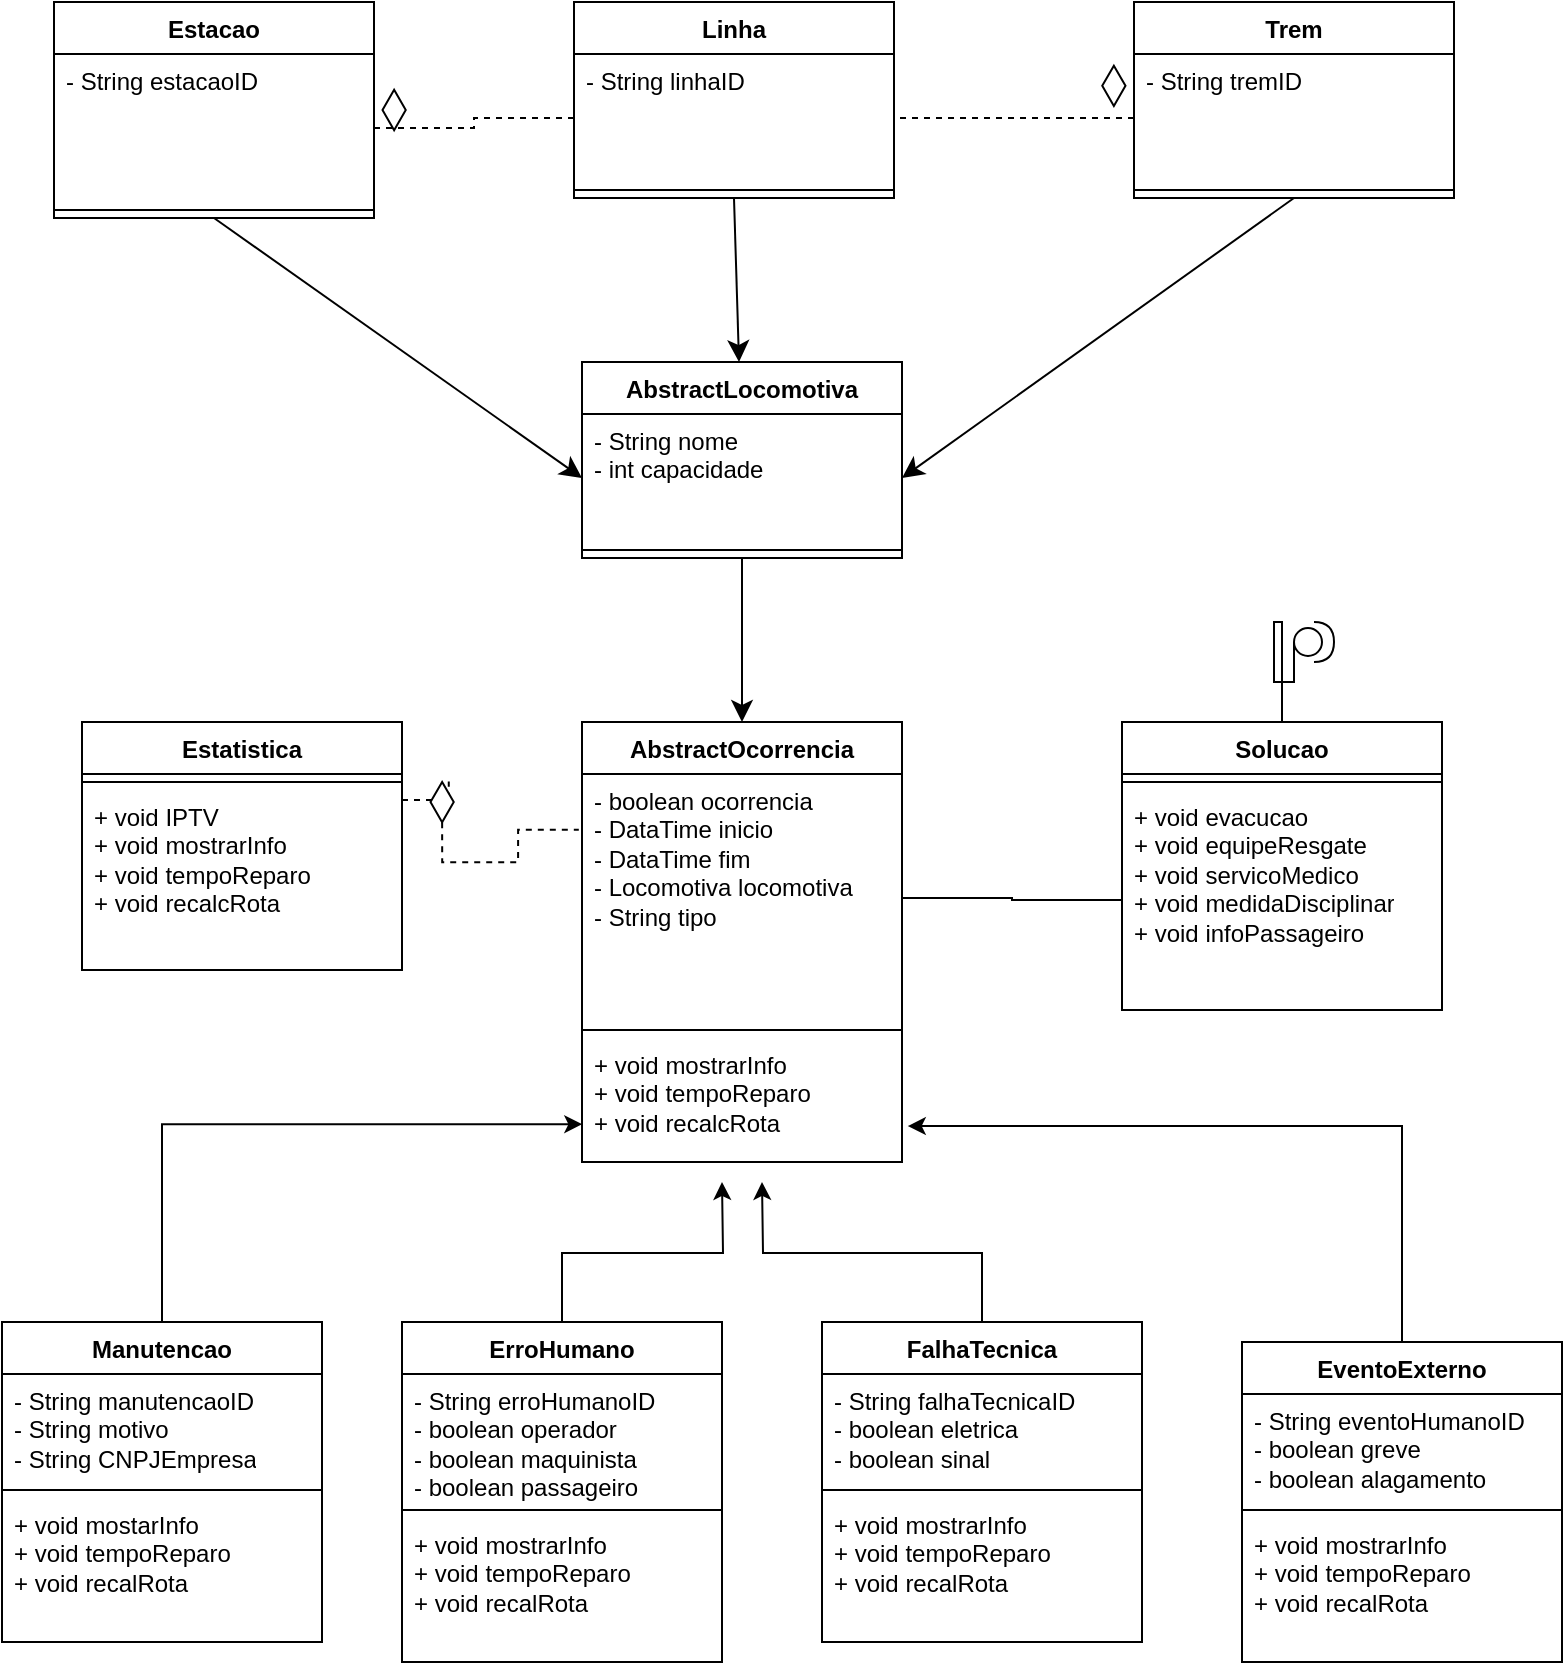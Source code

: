 <mxfile version="24.2.5" type="github">
  <diagram name="Página-1" id="eAesNLCMNbQy8Txhgp5Q">
    <mxGraphModel dx="435" dy="474" grid="1" gridSize="10" guides="1" tooltips="1" connect="1" arrows="1" fold="1" page="1" pageScale="1" pageWidth="827" pageHeight="1169" math="0" shadow="0">
      <root>
        <mxCell id="0" />
        <mxCell id="1" parent="0" />
        <mxCell id="2bt_y8pr-qyu6yAX_N6H-13" style="edgeStyle=none;curved=1;rounded=0;orthogonalLoop=1;jettySize=auto;html=1;exitX=0.5;exitY=1;exitDx=0;exitDy=0;entryX=0;entryY=0.5;entryDx=0;entryDy=0;fontSize=12;startSize=8;endSize=8;" edge="1" parent="1" source="ItMRLDCNhBZhx8yUrKy3-1" target="2bt_y8pr-qyu6yAX_N6H-10">
          <mxGeometry relative="1" as="geometry" />
        </mxCell>
        <mxCell id="ItMRLDCNhBZhx8yUrKy3-1" value="&lt;font style=&quot;vertical-align: inherit;&quot;&gt;&lt;font style=&quot;vertical-align: inherit;&quot;&gt;Estacao&lt;/font&gt;&lt;/font&gt;" style="swimlane;fontStyle=1;align=center;verticalAlign=top;childLayout=stackLayout;horizontal=1;startSize=26;horizontalStack=0;resizeParent=1;resizeParentMax=0;resizeLast=0;collapsible=1;marginBottom=0;whiteSpace=wrap;html=1;" parent="1" vertex="1">
          <mxGeometry x="50" y="150" width="160" height="108" as="geometry" />
        </mxCell>
        <mxCell id="ItMRLDCNhBZhx8yUrKy3-2" value="&lt;font style=&quot;vertical-align: inherit;&quot;&gt;&lt;font style=&quot;vertical-align: inherit;&quot;&gt;- String estacaoID&lt;/font&gt;&lt;/font&gt;" style="text;strokeColor=none;fillColor=none;align=left;verticalAlign=top;spacingLeft=4;spacingRight=4;overflow=hidden;rotatable=0;points=[[0,0.5],[1,0.5]];portConstraint=eastwest;whiteSpace=wrap;html=1;" parent="ItMRLDCNhBZhx8yUrKy3-1" vertex="1">
          <mxGeometry y="26" width="160" height="74" as="geometry" />
        </mxCell>
        <mxCell id="ItMRLDCNhBZhx8yUrKy3-3" value="" style="line;strokeWidth=1;fillColor=none;align=left;verticalAlign=middle;spacingTop=-1;spacingLeft=3;spacingRight=3;rotatable=0;labelPosition=right;points=[];portConstraint=eastwest;strokeColor=inherit;" parent="ItMRLDCNhBZhx8yUrKy3-1" vertex="1">
          <mxGeometry y="100" width="160" height="8" as="geometry" />
        </mxCell>
        <mxCell id="2bt_y8pr-qyu6yAX_N6H-14" style="edgeStyle=none;curved=1;rounded=0;orthogonalLoop=1;jettySize=auto;html=1;exitX=0.5;exitY=1;exitDx=0;exitDy=0;fontSize=12;startSize=8;endSize=8;" edge="1" parent="1" source="ItMRLDCNhBZhx8yUrKy3-5" target="2bt_y8pr-qyu6yAX_N6H-9">
          <mxGeometry relative="1" as="geometry" />
        </mxCell>
        <mxCell id="ItMRLDCNhBZhx8yUrKy3-5" value="&lt;font style=&quot;vertical-align: inherit;&quot;&gt;&lt;font style=&quot;vertical-align: inherit;&quot;&gt;Linha&lt;/font&gt;&lt;/font&gt;" style="swimlane;fontStyle=1;align=center;verticalAlign=top;childLayout=stackLayout;horizontal=1;startSize=26;horizontalStack=0;resizeParent=1;resizeParentMax=0;resizeLast=0;collapsible=1;marginBottom=0;whiteSpace=wrap;html=1;" parent="1" vertex="1">
          <mxGeometry x="310" y="150" width="160" height="98" as="geometry" />
        </mxCell>
        <mxCell id="ItMRLDCNhBZhx8yUrKy3-6" value="&lt;font style=&quot;vertical-align: inherit;&quot;&gt;&lt;font style=&quot;vertical-align: inherit;&quot;&gt;- String linhaID&lt;/font&gt;&lt;/font&gt;&lt;div&gt;&lt;br&gt;&lt;/div&gt;" style="text;strokeColor=none;fillColor=none;align=left;verticalAlign=top;spacingLeft=4;spacingRight=4;overflow=hidden;rotatable=0;points=[[0,0.5],[1,0.5]];portConstraint=eastwest;whiteSpace=wrap;html=1;" parent="ItMRLDCNhBZhx8yUrKy3-5" vertex="1">
          <mxGeometry y="26" width="160" height="64" as="geometry" />
        </mxCell>
        <mxCell id="ItMRLDCNhBZhx8yUrKy3-7" value="" style="line;strokeWidth=1;fillColor=none;align=left;verticalAlign=middle;spacingTop=-1;spacingLeft=3;spacingRight=3;rotatable=0;labelPosition=right;points=[];portConstraint=eastwest;strokeColor=inherit;" parent="ItMRLDCNhBZhx8yUrKy3-5" vertex="1">
          <mxGeometry y="90" width="160" height="8" as="geometry" />
        </mxCell>
        <mxCell id="2bt_y8pr-qyu6yAX_N6H-15" style="edgeStyle=none;curved=1;rounded=0;orthogonalLoop=1;jettySize=auto;html=1;exitX=0.5;exitY=1;exitDx=0;exitDy=0;entryX=1;entryY=0.5;entryDx=0;entryDy=0;fontSize=12;startSize=8;endSize=8;" edge="1" parent="1" source="ItMRLDCNhBZhx8yUrKy3-9" target="2bt_y8pr-qyu6yAX_N6H-10">
          <mxGeometry relative="1" as="geometry" />
        </mxCell>
        <mxCell id="ItMRLDCNhBZhx8yUrKy3-9" value="&lt;font style=&quot;vertical-align: inherit;&quot;&gt;&lt;font style=&quot;vertical-align: inherit;&quot;&gt;Trem&lt;/font&gt;&lt;/font&gt;" style="swimlane;fontStyle=1;align=center;verticalAlign=top;childLayout=stackLayout;horizontal=1;startSize=26;horizontalStack=0;resizeParent=1;resizeParentMax=0;resizeLast=0;collapsible=1;marginBottom=0;whiteSpace=wrap;html=1;" parent="1" vertex="1">
          <mxGeometry x="590" y="150" width="160" height="98" as="geometry" />
        </mxCell>
        <mxCell id="ItMRLDCNhBZhx8yUrKy3-10" value="&lt;font style=&quot;vertical-align: inherit;&quot;&gt;&lt;font style=&quot;vertical-align: inherit;&quot;&gt;- String tremID&lt;/font&gt;&lt;/font&gt;&lt;div&gt;&lt;br&gt;&lt;/div&gt;" style="text;strokeColor=none;fillColor=none;align=left;verticalAlign=top;spacingLeft=4;spacingRight=4;overflow=hidden;rotatable=0;points=[[0,0.5],[1,0.5]];portConstraint=eastwest;whiteSpace=wrap;html=1;" parent="ItMRLDCNhBZhx8yUrKy3-9" vertex="1">
          <mxGeometry y="26" width="160" height="64" as="geometry" />
        </mxCell>
        <mxCell id="ItMRLDCNhBZhx8yUrKy3-11" value="" style="line;strokeWidth=1;fillColor=none;align=left;verticalAlign=middle;spacingTop=-1;spacingLeft=3;spacingRight=3;rotatable=0;labelPosition=right;points=[];portConstraint=eastwest;strokeColor=inherit;" parent="ItMRLDCNhBZhx8yUrKy3-9" vertex="1">
          <mxGeometry y="90" width="160" height="8" as="geometry" />
        </mxCell>
        <mxCell id="ItMRLDCNhBZhx8yUrKy3-13" value="&lt;font style=&quot;vertical-align: inherit;&quot;&gt;&lt;font style=&quot;vertical-align: inherit;&quot;&gt;AbstractOcorrencia&lt;/font&gt;&lt;/font&gt;" style="swimlane;fontStyle=1;align=center;verticalAlign=top;childLayout=stackLayout;horizontal=1;startSize=26;horizontalStack=0;resizeParent=1;resizeParentMax=0;resizeLast=0;collapsible=1;marginBottom=0;whiteSpace=wrap;html=1;" parent="1" vertex="1">
          <mxGeometry x="314" y="510" width="160" height="220" as="geometry" />
        </mxCell>
        <mxCell id="ItMRLDCNhBZhx8yUrKy3-14" value="&lt;font style=&quot;vertical-align: inherit;&quot;&gt;&lt;font style=&quot;vertical-align: inherit;&quot;&gt;&lt;font style=&quot;vertical-align: inherit;&quot;&gt;&lt;font style=&quot;vertical-align: inherit;&quot;&gt;&lt;font style=&quot;vertical-align: inherit;&quot;&gt;&lt;font style=&quot;vertical-align: inherit;&quot;&gt;- boolean ocorrencia&amp;nbsp;&lt;/font&gt;&lt;/font&gt;&lt;/font&gt;&lt;/font&gt;&lt;/font&gt;&lt;/font&gt;&lt;div&gt;&lt;font style=&quot;vertical-align: inherit;&quot;&gt;&lt;font style=&quot;vertical-align: inherit;&quot;&gt;&lt;font style=&quot;vertical-align: inherit;&quot;&gt;&lt;font style=&quot;vertical-align: inherit;&quot;&gt;&lt;font style=&quot;vertical-align: inherit;&quot;&gt;&lt;font style=&quot;vertical-align: inherit;&quot;&gt;&lt;font style=&quot;vertical-align: inherit;&quot;&gt;&lt;font style=&quot;vertical-align: inherit;&quot;&gt;- DataTime inicio&amp;nbsp;&lt;/font&gt;&lt;/font&gt;&lt;/font&gt;&lt;/font&gt;&lt;/font&gt;&lt;/font&gt;&lt;/font&gt;&lt;/font&gt;&lt;/div&gt;&lt;div&gt;&lt;font style=&quot;vertical-align: inherit;&quot;&gt;&lt;font style=&quot;vertical-align: inherit;&quot;&gt;&lt;font style=&quot;vertical-align: inherit;&quot;&gt;&lt;font style=&quot;vertical-align: inherit;&quot;&gt;&lt;font style=&quot;vertical-align: inherit;&quot;&gt;&lt;font style=&quot;vertical-align: inherit;&quot;&gt;&lt;font style=&quot;vertical-align: inherit;&quot;&gt;&lt;font style=&quot;vertical-align: inherit;&quot;&gt;&lt;font style=&quot;vertical-align: inherit;&quot;&gt;&lt;font style=&quot;vertical-align: inherit;&quot;&gt;- DataTime fim&lt;/font&gt;&lt;/font&gt;&lt;/font&gt;&lt;/font&gt;&lt;/font&gt;&lt;/font&gt;&lt;/font&gt;&lt;/font&gt;&lt;/font&gt;&lt;/font&gt;&lt;/div&gt;&lt;div&gt;&lt;font style=&quot;vertical-align: inherit;&quot;&gt;&lt;font style=&quot;vertical-align: inherit;&quot;&gt;&lt;font style=&quot;vertical-align: inherit;&quot;&gt;&lt;font style=&quot;vertical-align: inherit;&quot;&gt;&lt;font style=&quot;vertical-align: inherit;&quot;&gt;&lt;font style=&quot;vertical-align: inherit;&quot;&gt;&lt;font style=&quot;vertical-align: inherit;&quot;&gt;&lt;font style=&quot;vertical-align: inherit;&quot;&gt;&lt;font style=&quot;vertical-align: inherit;&quot;&gt;&lt;font style=&quot;vertical-align: inherit;&quot;&gt;&lt;font style=&quot;vertical-align: inherit;&quot;&gt;&lt;font style=&quot;vertical-align: inherit;&quot;&gt;- Locomotiva locomotiva&lt;/font&gt;&lt;/font&gt;&lt;/font&gt;&lt;/font&gt;&lt;/font&gt;&lt;/font&gt;&lt;/font&gt;&lt;/font&gt;&lt;/font&gt;&lt;/font&gt;&lt;/font&gt;&lt;/font&gt;&lt;span style=&quot;background-color: initial;&quot;&gt;&amp;nbsp;&lt;/span&gt;&lt;/div&gt;&lt;div&gt;&lt;font style=&quot;vertical-align: inherit;&quot;&gt;&lt;font style=&quot;vertical-align: inherit;&quot;&gt;&lt;font style=&quot;vertical-align: inherit;&quot;&gt;&lt;font style=&quot;vertical-align: inherit;&quot;&gt;&lt;font style=&quot;vertical-align: inherit;&quot;&gt;&lt;font style=&quot;vertical-align: inherit;&quot;&gt;&lt;font style=&quot;vertical-align: inherit;&quot;&gt;&lt;font style=&quot;vertical-align: inherit;&quot;&gt;&lt;font style=&quot;vertical-align: inherit;&quot;&gt;&lt;font style=&quot;vertical-align: inherit;&quot;&gt;&lt;font style=&quot;vertical-align: inherit;&quot;&gt;&lt;font style=&quot;vertical-align: inherit;&quot;&gt;&lt;font style=&quot;vertical-align: inherit;&quot;&gt;&lt;font style=&quot;vertical-align: inherit;&quot;&gt;&lt;font style=&quot;vertical-align: inherit;&quot;&gt;&lt;font style=&quot;vertical-align: inherit;&quot;&gt;&lt;font style=&quot;vertical-align: inherit;&quot;&gt;&lt;font style=&quot;vertical-align: inherit;&quot;&gt;- String tipo&amp;nbsp;&lt;/font&gt;&lt;/font&gt;&lt;/font&gt;&lt;/font&gt;&lt;/font&gt;&lt;/font&gt;&lt;/font&gt;&lt;/font&gt;&lt;/font&gt;&lt;/font&gt;&lt;/font&gt;&lt;/font&gt;&lt;/font&gt;&lt;/font&gt;&lt;/font&gt;&lt;/font&gt;&lt;/font&gt;&lt;/font&gt;&lt;/div&gt;" style="text;strokeColor=none;fillColor=none;align=left;verticalAlign=top;spacingLeft=4;spacingRight=4;overflow=hidden;rotatable=0;points=[[0,0.5],[1,0.5]];portConstraint=eastwest;whiteSpace=wrap;html=1;" parent="ItMRLDCNhBZhx8yUrKy3-13" vertex="1">
          <mxGeometry y="26" width="160" height="124" as="geometry" />
        </mxCell>
        <mxCell id="ItMRLDCNhBZhx8yUrKy3-15" value="" style="line;strokeWidth=1;fillColor=none;align=left;verticalAlign=middle;spacingTop=-1;spacingLeft=3;spacingRight=3;rotatable=0;labelPosition=right;points=[];portConstraint=eastwest;strokeColor=inherit;" parent="ItMRLDCNhBZhx8yUrKy3-13" vertex="1">
          <mxGeometry y="150" width="160" height="8" as="geometry" />
        </mxCell>
        <mxCell id="ItMRLDCNhBZhx8yUrKy3-16" value="&lt;font style=&quot;vertical-align: inherit;&quot;&gt;&lt;font style=&quot;vertical-align: inherit;&quot;&gt;&lt;font style=&quot;vertical-align: inherit;&quot;&gt;&lt;font style=&quot;vertical-align: inherit;&quot;&gt;+ void mostrarInfo&lt;/font&gt;&lt;/font&gt;&lt;/font&gt;&lt;/font&gt;&lt;div&gt;&lt;font style=&quot;vertical-align: inherit;&quot;&gt;&lt;font style=&quot;vertical-align: inherit;&quot;&gt;&lt;font style=&quot;vertical-align: inherit;&quot;&gt;&lt;font style=&quot;vertical-align: inherit;&quot;&gt;&lt;font style=&quot;vertical-align: inherit;&quot;&gt;&lt;font style=&quot;vertical-align: inherit;&quot;&gt;+ void tempoReparo&lt;/font&gt;&lt;/font&gt;&lt;/font&gt;&lt;/font&gt;&lt;/font&gt;&lt;/font&gt;&lt;/div&gt;&lt;div&gt;&lt;font style=&quot;vertical-align: inherit;&quot;&gt;&lt;font style=&quot;vertical-align: inherit;&quot;&gt;&lt;font style=&quot;vertical-align: inherit;&quot;&gt;&lt;font style=&quot;vertical-align: inherit;&quot;&gt;&lt;font style=&quot;vertical-align: inherit;&quot;&gt;&lt;font style=&quot;vertical-align: inherit;&quot;&gt;&lt;font style=&quot;vertical-align: inherit;&quot;&gt;&lt;font style=&quot;vertical-align: inherit;&quot;&gt;+ void recalcRota&lt;/font&gt;&lt;/font&gt;&lt;/font&gt;&lt;/font&gt;&lt;/font&gt;&lt;/font&gt;&lt;/font&gt;&lt;/font&gt;&lt;/div&gt;" style="text;strokeColor=none;fillColor=none;align=left;verticalAlign=top;spacingLeft=4;spacingRight=4;overflow=hidden;rotatable=0;points=[[0,0.5],[1,0.5]];portConstraint=eastwest;whiteSpace=wrap;html=1;" parent="ItMRLDCNhBZhx8yUrKy3-13" vertex="1">
          <mxGeometry y="158" width="160" height="62" as="geometry" />
        </mxCell>
        <mxCell id="ItMRLDCNhBZhx8yUrKy3-18" value="&lt;font style=&quot;vertical-align: inherit;&quot;&gt;&lt;font style=&quot;vertical-align: inherit;&quot;&gt;Manutencao&lt;/font&gt;&lt;/font&gt;" style="swimlane;fontStyle=1;align=center;verticalAlign=top;childLayout=stackLayout;horizontal=1;startSize=26;horizontalStack=0;resizeParent=1;resizeParentMax=0;resizeLast=0;collapsible=1;marginBottom=0;whiteSpace=wrap;html=1;" parent="1" vertex="1">
          <mxGeometry x="24" y="810" width="160" height="160" as="geometry" />
        </mxCell>
        <mxCell id="ItMRLDCNhBZhx8yUrKy3-19" value="&lt;font style=&quot;vertical-align: inherit;&quot;&gt;&lt;font style=&quot;vertical-align: inherit;&quot;&gt;- String manutencaoID&lt;/font&gt;&lt;/font&gt;&lt;div&gt;&lt;font style=&quot;vertical-align: inherit;&quot;&gt;&lt;font style=&quot;vertical-align: inherit;&quot;&gt;- String motivo&lt;/font&gt;&lt;/font&gt;&lt;div&gt;&lt;font style=&quot;vertical-align: inherit;&quot;&gt;&lt;font style=&quot;vertical-align: inherit;&quot;&gt;&lt;font style=&quot;vertical-align: inherit;&quot;&gt;&lt;font style=&quot;vertical-align: inherit;&quot;&gt;- String CNPJEmpresa&lt;/font&gt;&lt;/font&gt;&lt;/font&gt;&lt;/font&gt;&lt;/div&gt;&lt;/div&gt;" style="text;strokeColor=none;fillColor=none;align=left;verticalAlign=top;spacingLeft=4;spacingRight=4;overflow=hidden;rotatable=0;points=[[0,0.5],[1,0.5]];portConstraint=eastwest;whiteSpace=wrap;html=1;" parent="ItMRLDCNhBZhx8yUrKy3-18" vertex="1">
          <mxGeometry y="26" width="160" height="54" as="geometry" />
        </mxCell>
        <mxCell id="ItMRLDCNhBZhx8yUrKy3-20" value="" style="line;strokeWidth=1;fillColor=none;align=left;verticalAlign=middle;spacingTop=-1;spacingLeft=3;spacingRight=3;rotatable=0;labelPosition=right;points=[];portConstraint=eastwest;strokeColor=inherit;" parent="ItMRLDCNhBZhx8yUrKy3-18" vertex="1">
          <mxGeometry y="80" width="160" height="8" as="geometry" />
        </mxCell>
        <mxCell id="ItMRLDCNhBZhx8yUrKy3-21" value="&lt;font style=&quot;vertical-align: inherit;&quot;&gt;&lt;font style=&quot;vertical-align: inherit;&quot;&gt;+ void mostarInfo&lt;/font&gt;&lt;/font&gt;&lt;div&gt;&lt;font style=&quot;vertical-align: inherit;&quot;&gt;&lt;font style=&quot;vertical-align: inherit;&quot;&gt;&lt;font style=&quot;vertical-align: inherit;&quot;&gt;&lt;font style=&quot;vertical-align: inherit;&quot;&gt;+ void tempoReparo&lt;/font&gt;&lt;/font&gt;&lt;/font&gt;&lt;/font&gt;&lt;/div&gt;&lt;div&gt;&lt;font style=&quot;vertical-align: inherit;&quot;&gt;&lt;font style=&quot;vertical-align: inherit;&quot;&gt;&lt;font style=&quot;vertical-align: inherit;&quot;&gt;&lt;font style=&quot;vertical-align: inherit;&quot;&gt;&lt;font style=&quot;vertical-align: inherit;&quot;&gt;&lt;font style=&quot;vertical-align: inherit;&quot;&gt;+ void recalRota&lt;/font&gt;&lt;/font&gt;&lt;/font&gt;&lt;/font&gt;&lt;/font&gt;&lt;/font&gt;&lt;/div&gt;" style="text;strokeColor=none;fillColor=none;align=left;verticalAlign=top;spacingLeft=4;spacingRight=4;overflow=hidden;rotatable=0;points=[[0,0.5],[1,0.5]];portConstraint=eastwest;whiteSpace=wrap;html=1;" parent="ItMRLDCNhBZhx8yUrKy3-18" vertex="1">
          <mxGeometry y="88" width="160" height="72" as="geometry" />
        </mxCell>
        <mxCell id="ItMRLDCNhBZhx8yUrKy3-58" style="edgeStyle=orthogonalEdgeStyle;rounded=0;orthogonalLoop=1;jettySize=auto;html=1;exitX=0.5;exitY=0;exitDx=0;exitDy=0;" parent="1" source="ItMRLDCNhBZhx8yUrKy3-22" edge="1">
          <mxGeometry relative="1" as="geometry">
            <mxPoint x="384" y="740.0" as="targetPoint" />
          </mxGeometry>
        </mxCell>
        <mxCell id="ItMRLDCNhBZhx8yUrKy3-22" value="&lt;font style=&quot;vertical-align: inherit;&quot;&gt;&lt;font style=&quot;vertical-align: inherit;&quot;&gt;ErroHumano&lt;/font&gt;&lt;/font&gt;" style="swimlane;fontStyle=1;align=center;verticalAlign=top;childLayout=stackLayout;horizontal=1;startSize=26;horizontalStack=0;resizeParent=1;resizeParentMax=0;resizeLast=0;collapsible=1;marginBottom=0;whiteSpace=wrap;html=1;" parent="1" vertex="1">
          <mxGeometry x="224" y="810" width="160" height="170" as="geometry" />
        </mxCell>
        <mxCell id="ItMRLDCNhBZhx8yUrKy3-23" value="&lt;div&gt;&lt;font style=&quot;vertical-align: inherit;&quot;&gt;&lt;font style=&quot;vertical-align: inherit;&quot;&gt;- String erroHumanoID&lt;/font&gt;&lt;/font&gt;&lt;/div&gt;&lt;font style=&quot;vertical-align: inherit;&quot;&gt;&lt;font style=&quot;vertical-align: inherit;&quot;&gt;- boolean operador&lt;/font&gt;&lt;/font&gt;&lt;div&gt;&lt;font style=&quot;vertical-align: inherit;&quot;&gt;&lt;font style=&quot;vertical-align: inherit;&quot;&gt;&lt;font style=&quot;vertical-align: inherit;&quot;&gt;&lt;font style=&quot;vertical-align: inherit;&quot;&gt;- boolean maquinista&lt;/font&gt;&lt;/font&gt;&lt;/font&gt;&lt;/font&gt;&lt;/div&gt;&lt;div&gt;&lt;font style=&quot;vertical-align: inherit;&quot;&gt;&lt;font style=&quot;vertical-align: inherit;&quot;&gt;&lt;font style=&quot;vertical-align: inherit;&quot;&gt;&lt;font style=&quot;vertical-align: inherit;&quot;&gt;&lt;font style=&quot;vertical-align: inherit;&quot;&gt;&lt;font style=&quot;vertical-align: inherit;&quot;&gt;- boolean passageiro&lt;/font&gt;&lt;/font&gt;&lt;/font&gt;&lt;/font&gt;&lt;/font&gt;&lt;/font&gt;&lt;/div&gt;" style="text;strokeColor=none;fillColor=none;align=left;verticalAlign=top;spacingLeft=4;spacingRight=4;overflow=hidden;rotatable=0;points=[[0,0.5],[1,0.5]];portConstraint=eastwest;whiteSpace=wrap;html=1;" parent="ItMRLDCNhBZhx8yUrKy3-22" vertex="1">
          <mxGeometry y="26" width="160" height="64" as="geometry" />
        </mxCell>
        <mxCell id="ItMRLDCNhBZhx8yUrKy3-24" value="" style="line;strokeWidth=1;fillColor=none;align=left;verticalAlign=middle;spacingTop=-1;spacingLeft=3;spacingRight=3;rotatable=0;labelPosition=right;points=[];portConstraint=eastwest;strokeColor=inherit;" parent="ItMRLDCNhBZhx8yUrKy3-22" vertex="1">
          <mxGeometry y="90" width="160" height="8" as="geometry" />
        </mxCell>
        <mxCell id="ItMRLDCNhBZhx8yUrKy3-25" value="&lt;font style=&quot;vertical-align: inherit;&quot;&gt;&lt;font style=&quot;vertical-align: inherit;&quot;&gt;+ void mostrarInfo&lt;/font&gt;&lt;/font&gt;&lt;div&gt;&lt;font style=&quot;vertical-align: inherit;&quot;&gt;&lt;font style=&quot;vertical-align: inherit;&quot;&gt;&lt;font style=&quot;vertical-align: inherit;&quot;&gt;&lt;font style=&quot;vertical-align: inherit;&quot;&gt;+ void tempoReparo&lt;/font&gt;&lt;/font&gt;&lt;/font&gt;&lt;/font&gt;&lt;/div&gt;&lt;div&gt;&lt;font style=&quot;vertical-align: inherit;&quot;&gt;&lt;font style=&quot;vertical-align: inherit;&quot;&gt;+ void recalRota&lt;/font&gt;&lt;/font&gt;&lt;/div&gt;" style="text;strokeColor=none;fillColor=none;align=left;verticalAlign=top;spacingLeft=4;spacingRight=4;overflow=hidden;rotatable=0;points=[[0,0.5],[1,0.5]];portConstraint=eastwest;whiteSpace=wrap;html=1;" parent="ItMRLDCNhBZhx8yUrKy3-22" vertex="1">
          <mxGeometry y="98" width="160" height="72" as="geometry" />
        </mxCell>
        <mxCell id="ItMRLDCNhBZhx8yUrKy3-59" style="edgeStyle=orthogonalEdgeStyle;rounded=0;orthogonalLoop=1;jettySize=auto;html=1;exitX=0.5;exitY=0;exitDx=0;exitDy=0;" parent="1" source="ItMRLDCNhBZhx8yUrKy3-26" edge="1">
          <mxGeometry relative="1" as="geometry">
            <mxPoint x="404" y="740.0" as="targetPoint" />
          </mxGeometry>
        </mxCell>
        <mxCell id="ItMRLDCNhBZhx8yUrKy3-26" value="&lt;font style=&quot;vertical-align: inherit;&quot;&gt;&lt;font style=&quot;vertical-align: inherit;&quot;&gt;FalhaTecnica&lt;/font&gt;&lt;/font&gt;" style="swimlane;fontStyle=1;align=center;verticalAlign=top;childLayout=stackLayout;horizontal=1;startSize=26;horizontalStack=0;resizeParent=1;resizeParentMax=0;resizeLast=0;collapsible=1;marginBottom=0;whiteSpace=wrap;html=1;" parent="1" vertex="1">
          <mxGeometry x="434" y="810" width="160" height="160" as="geometry" />
        </mxCell>
        <mxCell id="ItMRLDCNhBZhx8yUrKy3-27" value="&lt;div&gt;&lt;font style=&quot;vertical-align: inherit;&quot;&gt;&lt;font style=&quot;vertical-align: inherit;&quot;&gt;- String falhaTecnicaID&lt;/font&gt;&lt;/font&gt;&lt;/div&gt;&lt;font style=&quot;vertical-align: inherit;&quot;&gt;&lt;font style=&quot;vertical-align: inherit;&quot;&gt;- boolean eletrica&lt;/font&gt;&lt;/font&gt;&lt;div&gt;&lt;font style=&quot;vertical-align: inherit;&quot;&gt;&lt;font style=&quot;vertical-align: inherit;&quot;&gt;&lt;font style=&quot;vertical-align: inherit;&quot;&gt;&lt;font style=&quot;vertical-align: inherit;&quot;&gt;- boolean sinal&lt;/font&gt;&lt;/font&gt;&lt;/font&gt;&lt;/font&gt;&lt;/div&gt;" style="text;strokeColor=none;fillColor=none;align=left;verticalAlign=top;spacingLeft=4;spacingRight=4;overflow=hidden;rotatable=0;points=[[0,0.5],[1,0.5]];portConstraint=eastwest;whiteSpace=wrap;html=1;" parent="ItMRLDCNhBZhx8yUrKy3-26" vertex="1">
          <mxGeometry y="26" width="160" height="54" as="geometry" />
        </mxCell>
        <mxCell id="ItMRLDCNhBZhx8yUrKy3-28" value="" style="line;strokeWidth=1;fillColor=none;align=left;verticalAlign=middle;spacingTop=-1;spacingLeft=3;spacingRight=3;rotatable=0;labelPosition=right;points=[];portConstraint=eastwest;strokeColor=inherit;" parent="ItMRLDCNhBZhx8yUrKy3-26" vertex="1">
          <mxGeometry y="80" width="160" height="8" as="geometry" />
        </mxCell>
        <mxCell id="ItMRLDCNhBZhx8yUrKy3-29" value="&lt;font style=&quot;vertical-align: inherit;&quot;&gt;&lt;font style=&quot;vertical-align: inherit;&quot;&gt;+ void mostrarInfo&lt;/font&gt;&lt;/font&gt;&lt;div&gt;&lt;font style=&quot;vertical-align: inherit;&quot;&gt;&lt;font style=&quot;vertical-align: inherit;&quot;&gt;&lt;font style=&quot;vertical-align: inherit;&quot;&gt;&lt;font style=&quot;vertical-align: inherit;&quot;&gt;+ void tempoReparo&lt;/font&gt;&lt;/font&gt;&lt;/font&gt;&lt;/font&gt;&lt;/div&gt;&lt;div&gt;&lt;font style=&quot;vertical-align: inherit;&quot;&gt;&lt;font style=&quot;vertical-align: inherit;&quot;&gt;&lt;font style=&quot;vertical-align: inherit;&quot;&gt;&lt;font style=&quot;vertical-align: inherit;&quot;&gt;&lt;font style=&quot;vertical-align: inherit;&quot;&gt;&lt;font style=&quot;vertical-align: inherit;&quot;&gt;+ void recalRota&lt;/font&gt;&lt;/font&gt;&lt;/font&gt;&lt;/font&gt;&lt;/font&gt;&lt;/font&gt;&lt;/div&gt;" style="text;strokeColor=none;fillColor=none;align=left;verticalAlign=top;spacingLeft=4;spacingRight=4;overflow=hidden;rotatable=0;points=[[0,0.5],[1,0.5]];portConstraint=eastwest;whiteSpace=wrap;html=1;" parent="ItMRLDCNhBZhx8yUrKy3-26" vertex="1">
          <mxGeometry y="88" width="160" height="72" as="geometry" />
        </mxCell>
        <mxCell id="ItMRLDCNhBZhx8yUrKy3-30" value="&lt;font style=&quot;vertical-align: inherit;&quot;&gt;&lt;font style=&quot;vertical-align: inherit;&quot;&gt;EventoExterno&lt;/font&gt;&lt;/font&gt;" style="swimlane;fontStyle=1;align=center;verticalAlign=top;childLayout=stackLayout;horizontal=1;startSize=26;horizontalStack=0;resizeParent=1;resizeParentMax=0;resizeLast=0;collapsible=1;marginBottom=0;whiteSpace=wrap;html=1;" parent="1" vertex="1">
          <mxGeometry x="644" y="820" width="160" height="160" as="geometry" />
        </mxCell>
        <mxCell id="ItMRLDCNhBZhx8yUrKy3-31" value="&lt;div&gt;&lt;font style=&quot;vertical-align: inherit;&quot;&gt;&lt;font style=&quot;vertical-align: inherit;&quot;&gt;- String eventoHumanoID&lt;/font&gt;&lt;/font&gt;&lt;/div&gt;&lt;font style=&quot;vertical-align: inherit;&quot;&gt;&lt;font style=&quot;vertical-align: inherit;&quot;&gt;- boolean greve&amp;nbsp;&lt;/font&gt;&lt;/font&gt;&lt;div&gt;&lt;font style=&quot;vertical-align: inherit;&quot;&gt;&lt;font style=&quot;vertical-align: inherit;&quot;&gt;&lt;font style=&quot;vertical-align: inherit;&quot;&gt;&lt;font style=&quot;vertical-align: inherit;&quot;&gt;- boolean alagamento&lt;/font&gt;&lt;/font&gt;&lt;/font&gt;&lt;/font&gt;&lt;/div&gt;" style="text;strokeColor=none;fillColor=none;align=left;verticalAlign=top;spacingLeft=4;spacingRight=4;overflow=hidden;rotatable=0;points=[[0,0.5],[1,0.5]];portConstraint=eastwest;whiteSpace=wrap;html=1;" parent="ItMRLDCNhBZhx8yUrKy3-30" vertex="1">
          <mxGeometry y="26" width="160" height="54" as="geometry" />
        </mxCell>
        <mxCell id="ItMRLDCNhBZhx8yUrKy3-32" value="" style="line;strokeWidth=1;fillColor=none;align=left;verticalAlign=middle;spacingTop=-1;spacingLeft=3;spacingRight=3;rotatable=0;labelPosition=right;points=[];portConstraint=eastwest;strokeColor=inherit;" parent="ItMRLDCNhBZhx8yUrKy3-30" vertex="1">
          <mxGeometry y="80" width="160" height="8" as="geometry" />
        </mxCell>
        <mxCell id="ItMRLDCNhBZhx8yUrKy3-33" value="&lt;font style=&quot;vertical-align: inherit;&quot;&gt;&lt;font style=&quot;vertical-align: inherit;&quot;&gt;+ void mostrarInfo&lt;/font&gt;&lt;/font&gt;&lt;div&gt;&lt;font style=&quot;vertical-align: inherit;&quot;&gt;&lt;font style=&quot;vertical-align: inherit;&quot;&gt;&lt;font style=&quot;vertical-align: inherit;&quot;&gt;&lt;font style=&quot;vertical-align: inherit;&quot;&gt;+ void tempoReparo&lt;/font&gt;&lt;/font&gt;&lt;/font&gt;&lt;/font&gt;&lt;/div&gt;&lt;div&gt;&lt;font style=&quot;vertical-align: inherit;&quot;&gt;&lt;font style=&quot;vertical-align: inherit;&quot;&gt;&lt;font style=&quot;vertical-align: inherit;&quot;&gt;&lt;font style=&quot;vertical-align: inherit;&quot;&gt;&lt;font style=&quot;vertical-align: inherit;&quot;&gt;&lt;font style=&quot;vertical-align: inherit;&quot;&gt;+ void recalRota&lt;/font&gt;&lt;/font&gt;&lt;/font&gt;&lt;/font&gt;&lt;/font&gt;&lt;/font&gt;&lt;/div&gt;" style="text;strokeColor=none;fillColor=none;align=left;verticalAlign=top;spacingLeft=4;spacingRight=4;overflow=hidden;rotatable=0;points=[[0,0.5],[1,0.5]];portConstraint=eastwest;whiteSpace=wrap;html=1;" parent="ItMRLDCNhBZhx8yUrKy3-30" vertex="1">
          <mxGeometry y="88" width="160" height="72" as="geometry" />
        </mxCell>
        <mxCell id="ItMRLDCNhBZhx8yUrKy3-34" value="&lt;font style=&quot;vertical-align: inherit;&quot;&gt;&lt;font style=&quot;vertical-align: inherit;&quot;&gt;Estatistica&lt;/font&gt;&lt;/font&gt;" style="swimlane;fontStyle=1;align=center;verticalAlign=top;childLayout=stackLayout;horizontal=1;startSize=26;horizontalStack=0;resizeParent=1;resizeParentMax=0;resizeLast=0;collapsible=1;marginBottom=0;whiteSpace=wrap;html=1;" parent="1" vertex="1">
          <mxGeometry x="64" y="510" width="160" height="124" as="geometry" />
        </mxCell>
        <mxCell id="ItMRLDCNhBZhx8yUrKy3-36" value="" style="line;strokeWidth=1;fillColor=none;align=left;verticalAlign=middle;spacingTop=-1;spacingLeft=3;spacingRight=3;rotatable=0;labelPosition=right;points=[];portConstraint=eastwest;strokeColor=inherit;" parent="ItMRLDCNhBZhx8yUrKy3-34" vertex="1">
          <mxGeometry y="26" width="160" height="8" as="geometry" />
        </mxCell>
        <mxCell id="ItMRLDCNhBZhx8yUrKy3-37" value="&lt;font style=&quot;vertical-align: inherit;&quot;&gt;&lt;font style=&quot;vertical-align: inherit;&quot;&gt;&lt;font style=&quot;vertical-align: inherit;&quot;&gt;&lt;font style=&quot;vertical-align: inherit;&quot;&gt;&lt;font style=&quot;vertical-align: inherit;&quot;&gt;&lt;font style=&quot;vertical-align: inherit;&quot;&gt;&lt;font style=&quot;vertical-align: inherit;&quot;&gt;&lt;font style=&quot;vertical-align: inherit;&quot;&gt;&lt;font style=&quot;vertical-align: inherit;&quot;&gt;&lt;font style=&quot;vertical-align: inherit;&quot;&gt;+ void IPTV&lt;/font&gt;&lt;/font&gt;&lt;/font&gt;&lt;/font&gt;&lt;/font&gt;&lt;/font&gt;&lt;/font&gt;&lt;/font&gt;&lt;/font&gt;&lt;/font&gt;&lt;div&gt;&lt;font style=&quot;vertical-align: inherit;&quot;&gt;&lt;font style=&quot;vertical-align: inherit;&quot;&gt;&lt;font style=&quot;vertical-align: inherit;&quot;&gt;&lt;font style=&quot;vertical-align: inherit;&quot;&gt;&lt;font style=&quot;vertical-align: inherit;&quot;&gt;&lt;font style=&quot;vertical-align: inherit;&quot;&gt;&lt;font style=&quot;vertical-align: inherit;&quot;&gt;&lt;font style=&quot;vertical-align: inherit;&quot;&gt;&lt;font style=&quot;vertical-align: inherit;&quot;&gt;&lt;font style=&quot;vertical-align: inherit;&quot;&gt;&lt;font style=&quot;vertical-align: inherit;&quot;&gt;&lt;font style=&quot;vertical-align: inherit;&quot;&gt;+ void mostrarInfo&lt;/font&gt;&lt;/font&gt;&lt;/font&gt;&lt;/font&gt;&lt;/font&gt;&lt;/font&gt;&lt;/font&gt;&lt;/font&gt;&lt;/font&gt;&lt;/font&gt;&lt;/font&gt;&lt;/font&gt;&lt;/div&gt;&lt;div&gt;&lt;font style=&quot;vertical-align: inherit;&quot;&gt;&lt;font style=&quot;vertical-align: inherit;&quot;&gt;&lt;font style=&quot;vertical-align: inherit;&quot;&gt;&lt;font style=&quot;vertical-align: inherit;&quot;&gt;&lt;font style=&quot;vertical-align: inherit;&quot;&gt;&lt;font style=&quot;vertical-align: inherit;&quot;&gt;&lt;font style=&quot;vertical-align: inherit;&quot;&gt;&lt;font style=&quot;vertical-align: inherit;&quot;&gt;&lt;font style=&quot;vertical-align: inherit;&quot;&gt;&lt;font style=&quot;vertical-align: inherit;&quot;&gt;&lt;font style=&quot;vertical-align: inherit;&quot;&gt;&lt;font style=&quot;vertical-align: inherit;&quot;&gt;&lt;font style=&quot;vertical-align: inherit;&quot;&gt;&lt;font style=&quot;vertical-align: inherit;&quot;&gt;+ void tempoReparo&lt;/font&gt;&lt;/font&gt;&lt;/font&gt;&lt;/font&gt;&lt;/font&gt;&lt;/font&gt;&lt;/font&gt;&lt;/font&gt;&lt;/font&gt;&lt;/font&gt;&lt;/font&gt;&lt;/font&gt;&lt;/font&gt;&lt;/font&gt;&lt;/div&gt;&lt;div&gt;&lt;font style=&quot;vertical-align: inherit;&quot;&gt;&lt;font style=&quot;vertical-align: inherit;&quot;&gt;&lt;font style=&quot;vertical-align: inherit;&quot;&gt;&lt;font style=&quot;vertical-align: inherit;&quot;&gt;&lt;font style=&quot;vertical-align: inherit;&quot;&gt;&lt;font style=&quot;vertical-align: inherit;&quot;&gt;&lt;font style=&quot;vertical-align: inherit;&quot;&gt;&lt;font style=&quot;vertical-align: inherit;&quot;&gt;&lt;font style=&quot;vertical-align: inherit;&quot;&gt;&lt;font style=&quot;vertical-align: inherit;&quot;&gt;&lt;font style=&quot;vertical-align: inherit;&quot;&gt;&lt;font style=&quot;vertical-align: inherit;&quot;&gt;&lt;font style=&quot;vertical-align: inherit;&quot;&gt;&lt;font style=&quot;vertical-align: inherit;&quot;&gt;&lt;font style=&quot;vertical-align: inherit;&quot;&gt;&lt;font style=&quot;vertical-align: inherit;&quot;&gt;+ void recalcRota&lt;/font&gt;&lt;/font&gt;&lt;/font&gt;&lt;/font&gt;&lt;/font&gt;&lt;/font&gt;&lt;/font&gt;&lt;/font&gt;&lt;/font&gt;&lt;/font&gt;&lt;/font&gt;&lt;/font&gt;&lt;/font&gt;&lt;/font&gt;&lt;/font&gt;&lt;/font&gt;&lt;/div&gt;" style="text;strokeColor=none;fillColor=none;align=left;verticalAlign=top;spacingLeft=4;spacingRight=4;overflow=hidden;rotatable=0;points=[[0,0.5],[1,0.5]];portConstraint=eastwest;whiteSpace=wrap;html=1;" parent="ItMRLDCNhBZhx8yUrKy3-34" vertex="1">
          <mxGeometry y="34" width="160" height="90" as="geometry" />
        </mxCell>
        <mxCell id="ItMRLDCNhBZhx8yUrKy3-38" value="&lt;font style=&quot;vertical-align: inherit;&quot;&gt;&lt;font style=&quot;vertical-align: inherit;&quot;&gt;Solucao&lt;/font&gt;&lt;/font&gt;" style="swimlane;fontStyle=1;align=center;verticalAlign=top;childLayout=stackLayout;horizontal=1;startSize=26;horizontalStack=0;resizeParent=1;resizeParentMax=0;resizeLast=0;collapsible=1;marginBottom=0;whiteSpace=wrap;html=1;" parent="1" vertex="1">
          <mxGeometry x="584" y="510" width="160" height="144" as="geometry" />
        </mxCell>
        <mxCell id="ItMRLDCNhBZhx8yUrKy3-40" value="" style="line;strokeWidth=1;fillColor=none;align=left;verticalAlign=middle;spacingTop=-1;spacingLeft=3;spacingRight=3;rotatable=0;labelPosition=right;points=[];portConstraint=eastwest;strokeColor=inherit;" parent="ItMRLDCNhBZhx8yUrKy3-38" vertex="1">
          <mxGeometry y="26" width="160" height="8" as="geometry" />
        </mxCell>
        <mxCell id="ItMRLDCNhBZhx8yUrKy3-41" value="&lt;font style=&quot;vertical-align: inherit;&quot;&gt;&lt;font style=&quot;vertical-align: inherit;&quot;&gt;+ void evacucao&lt;/font&gt;&lt;/font&gt;&lt;div&gt;&lt;font style=&quot;vertical-align: inherit;&quot;&gt;&lt;font style=&quot;vertical-align: inherit;&quot;&gt;&lt;font style=&quot;vertical-align: inherit;&quot;&gt;&lt;font style=&quot;vertical-align: inherit;&quot;&gt;+ void equipeResgate&lt;/font&gt;&lt;/font&gt;&lt;/font&gt;&lt;/font&gt;&lt;/div&gt;&lt;div&gt;&lt;font style=&quot;vertical-align: inherit;&quot;&gt;&lt;font style=&quot;vertical-align: inherit;&quot;&gt;&lt;font style=&quot;vertical-align: inherit;&quot;&gt;&lt;font style=&quot;vertical-align: inherit;&quot;&gt;&lt;font style=&quot;vertical-align: inherit;&quot;&gt;&lt;font style=&quot;vertical-align: inherit;&quot;&gt;+ void servicoMedico&amp;nbsp;&lt;/font&gt;&lt;/font&gt;&lt;/font&gt;&lt;/font&gt;&lt;/font&gt;&lt;/font&gt;&lt;/div&gt;&lt;div&gt;&lt;font style=&quot;vertical-align: inherit;&quot;&gt;&lt;font style=&quot;vertical-align: inherit;&quot;&gt;&lt;font style=&quot;vertical-align: inherit;&quot;&gt;&lt;font style=&quot;vertical-align: inherit;&quot;&gt;&lt;font style=&quot;vertical-align: inherit;&quot;&gt;&lt;font style=&quot;vertical-align: inherit;&quot;&gt;&lt;font style=&quot;vertical-align: inherit;&quot;&gt;&lt;font style=&quot;vertical-align: inherit;&quot;&gt;+ void medidaDisciplinar&lt;/font&gt;&lt;/font&gt;&lt;/font&gt;&lt;/font&gt;&lt;/font&gt;&lt;/font&gt;&lt;/font&gt;&lt;/font&gt;&lt;/div&gt;&lt;div&gt;&lt;font style=&quot;vertical-align: inherit;&quot;&gt;&lt;font style=&quot;vertical-align: inherit;&quot;&gt;&lt;font style=&quot;vertical-align: inherit;&quot;&gt;&lt;font style=&quot;vertical-align: inherit;&quot;&gt;&lt;font style=&quot;vertical-align: inherit;&quot;&gt;&lt;font style=&quot;vertical-align: inherit;&quot;&gt;&lt;font style=&quot;vertical-align: inherit;&quot;&gt;&lt;font style=&quot;vertical-align: inherit;&quot;&gt;&lt;font style=&quot;vertical-align: inherit;&quot;&gt;&lt;font style=&quot;vertical-align: inherit;&quot;&gt;+ void infoPassageiro&lt;/font&gt;&lt;/font&gt;&lt;/font&gt;&lt;/font&gt;&lt;/font&gt;&lt;/font&gt;&lt;/font&gt;&lt;/font&gt;&lt;/font&gt;&lt;/font&gt;&lt;/div&gt;" style="text;strokeColor=none;fillColor=none;align=left;verticalAlign=top;spacingLeft=4;spacingRight=4;overflow=hidden;rotatable=0;points=[[0,0.5],[1,0.5]];portConstraint=eastwest;whiteSpace=wrap;html=1;" parent="ItMRLDCNhBZhx8yUrKy3-38" vertex="1">
          <mxGeometry y="34" width="160" height="110" as="geometry" />
        </mxCell>
        <mxCell id="ItMRLDCNhBZhx8yUrKy3-43" style="edgeStyle=orthogonalEdgeStyle;rounded=0;orthogonalLoop=1;jettySize=auto;html=1;exitX=0;exitY=0.5;exitDx=0;exitDy=0;exitPerimeter=0;endArrow=none;endFill=0;" parent="1" source="ItMRLDCNhBZhx8yUrKy3-42" target="ItMRLDCNhBZhx8yUrKy3-38" edge="1">
          <mxGeometry relative="1" as="geometry">
            <Array as="points">
              <mxPoint x="670" y="490" />
              <mxPoint x="660" y="490" />
              <mxPoint x="660" y="460" />
              <mxPoint x="664" y="460" />
            </Array>
          </mxGeometry>
        </mxCell>
        <mxCell id="ItMRLDCNhBZhx8yUrKy3-42" value="" style="shape=providedRequiredInterface;html=1;verticalLabelPosition=bottom;sketch=0;" parent="1" vertex="1">
          <mxGeometry x="670" y="460" width="20" height="20" as="geometry" />
        </mxCell>
        <mxCell id="ItMRLDCNhBZhx8yUrKy3-44" style="edgeStyle=orthogonalEdgeStyle;rounded=0;orthogonalLoop=1;jettySize=auto;html=1;exitX=1;exitY=0.5;exitDx=0;exitDy=0;entryX=-0.01;entryY=0.225;entryDx=0;entryDy=0;entryPerimeter=0;dashed=1;endArrow=none;endFill=0;" parent="1" source="ItMRLDCNhBZhx8yUrKy3-45" target="ItMRLDCNhBZhx8yUrKy3-14" edge="1">
          <mxGeometry relative="1" as="geometry">
            <mxPoint x="224" y="549.0" as="sourcePoint" />
          </mxGeometry>
        </mxCell>
        <mxCell id="ItMRLDCNhBZhx8yUrKy3-54" style="edgeStyle=orthogonalEdgeStyle;rounded=0;orthogonalLoop=1;jettySize=auto;html=1;exitX=0;exitY=0.5;exitDx=0;exitDy=0;endArrow=none;endFill=0;" parent="1" source="ItMRLDCNhBZhx8yUrKy3-41" target="ItMRLDCNhBZhx8yUrKy3-14" edge="1">
          <mxGeometry relative="1" as="geometry" />
        </mxCell>
        <mxCell id="ItMRLDCNhBZhx8yUrKy3-55" style="edgeStyle=orthogonalEdgeStyle;rounded=0;orthogonalLoop=1;jettySize=auto;html=1;exitX=0.5;exitY=0;exitDx=0;exitDy=0;entryX=0.001;entryY=0.695;entryDx=0;entryDy=0;entryPerimeter=0;" parent="1" source="ItMRLDCNhBZhx8yUrKy3-18" target="ItMRLDCNhBZhx8yUrKy3-16" edge="1">
          <mxGeometry relative="1" as="geometry" />
        </mxCell>
        <mxCell id="ItMRLDCNhBZhx8yUrKy3-62" style="edgeStyle=orthogonalEdgeStyle;rounded=0;orthogonalLoop=1;jettySize=auto;html=1;exitX=0.5;exitY=0;exitDx=0;exitDy=0;entryX=1.018;entryY=0.71;entryDx=0;entryDy=0;entryPerimeter=0;" parent="1" source="ItMRLDCNhBZhx8yUrKy3-30" target="ItMRLDCNhBZhx8yUrKy3-16" edge="1">
          <mxGeometry relative="1" as="geometry" />
        </mxCell>
        <mxCell id="ItMRLDCNhBZhx8yUrKy3-63" style="edgeStyle=orthogonalEdgeStyle;rounded=0;orthogonalLoop=1;jettySize=auto;html=1;exitX=1;exitY=0.5;exitDx=0;exitDy=0;entryX=0;entryY=0.5;entryDx=0;entryDy=0;dashed=1;endArrow=none;endFill=0;" parent="1" source="ItMRLDCNhBZhx8yUrKy3-2" target="ItMRLDCNhBZhx8yUrKy3-6" edge="1">
          <mxGeometry relative="1" as="geometry" />
        </mxCell>
        <mxCell id="ItMRLDCNhBZhx8yUrKy3-64" style="edgeStyle=orthogonalEdgeStyle;rounded=0;orthogonalLoop=1;jettySize=auto;html=1;exitX=0;exitY=0.5;exitDx=0;exitDy=0;entryX=1;entryY=0.5;entryDx=0;entryDy=0;endArrow=none;endFill=0;dashed=1;" parent="1" source="ItMRLDCNhBZhx8yUrKy3-10" target="ItMRLDCNhBZhx8yUrKy3-6" edge="1">
          <mxGeometry relative="1" as="geometry" />
        </mxCell>
        <mxCell id="ItMRLDCNhBZhx8yUrKy3-65" value="" style="html=1;whiteSpace=wrap;aspect=fixed;shape=isoRectangle;rotation=90;" parent="1" vertex="1">
          <mxGeometry x="210" y="197.96" width="20.13" height="12.08" as="geometry" />
        </mxCell>
        <mxCell id="ItMRLDCNhBZhx8yUrKy3-66" value="" style="html=1;whiteSpace=wrap;aspect=fixed;shape=isoRectangle;rotation=90;" parent="1" vertex="1">
          <mxGeometry x="569.87" y="185.88" width="20.13" height="12.08" as="geometry" />
        </mxCell>
        <mxCell id="ItMRLDCNhBZhx8yUrKy3-70" value="" style="edgeStyle=orthogonalEdgeStyle;rounded=0;orthogonalLoop=1;jettySize=auto;html=1;exitX=1;exitY=0.5;exitDx=0;exitDy=0;entryX=-0.01;entryY=0.225;entryDx=0;entryDy=0;entryPerimeter=0;dashed=1;endArrow=none;endFill=0;" parent="1" target="ItMRLDCNhBZhx8yUrKy3-45" edge="1">
          <mxGeometry relative="1" as="geometry">
            <mxPoint x="224" y="549.0" as="sourcePoint" />
            <mxPoint x="312" y="564" as="targetPoint" />
          </mxGeometry>
        </mxCell>
        <mxCell id="ItMRLDCNhBZhx8yUrKy3-45" value="" style="html=1;whiteSpace=wrap;aspect=fixed;shape=isoRectangle;rotation=90;" parent="1" vertex="1">
          <mxGeometry x="234" y="544" width="20.13" height="12.08" as="geometry" />
        </mxCell>
        <mxCell id="2bt_y8pr-qyu6yAX_N6H-16" style="edgeStyle=none;curved=1;rounded=0;orthogonalLoop=1;jettySize=auto;html=1;exitX=0.5;exitY=1;exitDx=0;exitDy=0;fontSize=12;startSize=8;endSize=8;" edge="1" parent="1" source="2bt_y8pr-qyu6yAX_N6H-9" target="ItMRLDCNhBZhx8yUrKy3-13">
          <mxGeometry relative="1" as="geometry" />
        </mxCell>
        <mxCell id="2bt_y8pr-qyu6yAX_N6H-9" value="AbstractLocomotiva" style="swimlane;fontStyle=1;align=center;verticalAlign=top;childLayout=stackLayout;horizontal=1;startSize=26;horizontalStack=0;resizeParent=1;resizeParentMax=0;resizeLast=0;collapsible=1;marginBottom=0;whiteSpace=wrap;html=1;" vertex="1" parent="1">
          <mxGeometry x="314" y="330" width="160" height="98" as="geometry" />
        </mxCell>
        <mxCell id="2bt_y8pr-qyu6yAX_N6H-10" value="- String nome&lt;div&gt;- int capacidade&lt;/div&gt;" style="text;strokeColor=none;fillColor=none;align=left;verticalAlign=top;spacingLeft=4;spacingRight=4;overflow=hidden;rotatable=0;points=[[0,0.5],[1,0.5]];portConstraint=eastwest;whiteSpace=wrap;html=1;" vertex="1" parent="2bt_y8pr-qyu6yAX_N6H-9">
          <mxGeometry y="26" width="160" height="64" as="geometry" />
        </mxCell>
        <mxCell id="2bt_y8pr-qyu6yAX_N6H-11" value="" style="line;strokeWidth=1;fillColor=none;align=left;verticalAlign=middle;spacingTop=-1;spacingLeft=3;spacingRight=3;rotatable=0;labelPosition=right;points=[];portConstraint=eastwest;strokeColor=inherit;" vertex="1" parent="2bt_y8pr-qyu6yAX_N6H-9">
          <mxGeometry y="90" width="160" height="8" as="geometry" />
        </mxCell>
      </root>
    </mxGraphModel>
  </diagram>
</mxfile>
